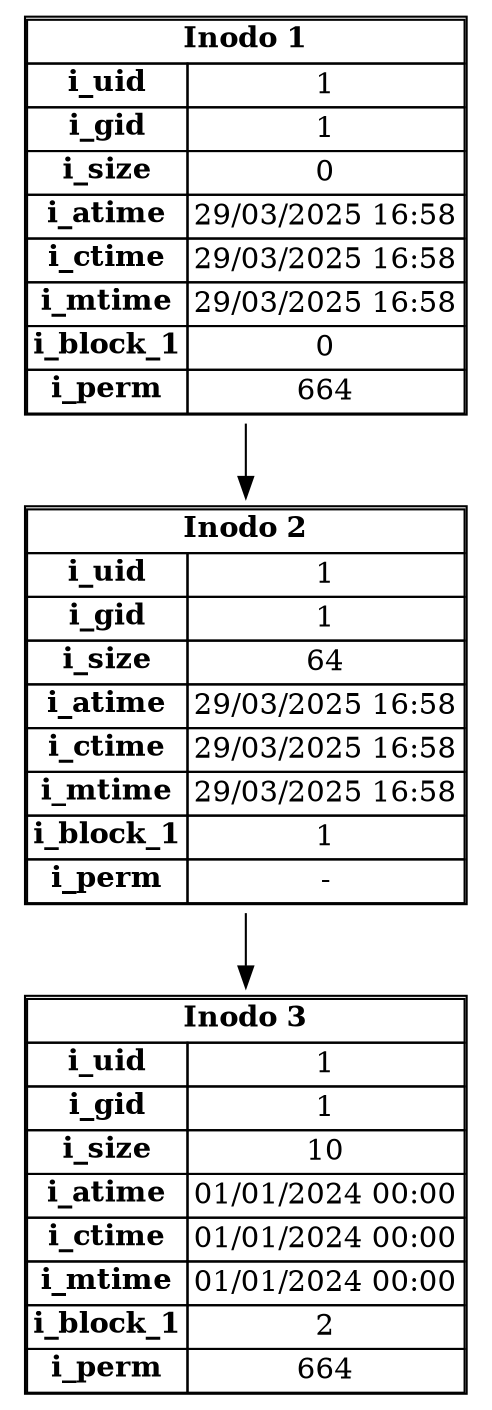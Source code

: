 digraph Inodos {
node [shape=plaintext];
Inodo1 [label=<
<table border='1' cellborder='1' cellspacing='0'>
<tr><td colspan='2'><b>Inodo 1</b></td></tr>
<tr><td><b>i_uid</b></td><td>1</td></tr>
<tr><td><b>i_gid</b></td><td>1</td></tr>
<tr><td><b>i_size</b></td><td>0</td></tr>
<tr><td><b>i_atime</b></td><td>29/03/2025 16:58</td></tr>
<tr><td><b>i_ctime</b></td><td>29/03/2025 16:58</td></tr>
<tr><td><b>i_mtime</b></td><td>29/03/2025 16:58</td></tr>
<tr><td><b>i_block_1</b></td><td>0</td></tr>
<tr><td><b>i_perm</b></td><td>664</td></tr>
</table>>];
Inodo2 [label=<
<table border='1' cellborder='1' cellspacing='0'>
<tr><td colspan='2'><b>Inodo 2</b></td></tr>
<tr><td><b>i_uid</b></td><td>1</td></tr>
<tr><td><b>i_gid</b></td><td>1</td></tr>
<tr><td><b>i_size</b></td><td>64</td></tr>
<tr><td><b>i_atime</b></td><td>29/03/2025 16:58</td></tr>
<tr><td><b>i_ctime</b></td><td>29/03/2025 16:58</td></tr>
<tr><td><b>i_mtime</b></td><td>29/03/2025 16:58</td></tr>
<tr><td><b>i_block_1</b></td><td>1</td></tr>
<tr><td><b>i_perm</b></td><td>-</td></tr>
</table>>];
Inodo1 -> Inodo2;
Inodo3 [label=<
<table border='1' cellborder='1' cellspacing='0'>
<tr><td colspan='2'><b>Inodo 3</b></td></tr>
<tr><td><b>i_uid</b></td><td>1</td></tr>
<tr><td><b>i_gid</b></td><td>1</td></tr>
<tr><td><b>i_size</b></td><td>10</td></tr>
<tr><td><b>i_atime</b></td><td>01/01/2024 00:00</td></tr>
<tr><td><b>i_ctime</b></td><td>01/01/2024 00:00</td></tr>
<tr><td><b>i_mtime</b></td><td>01/01/2024 00:00</td></tr>
<tr><td><b>i_block_1</b></td><td>2</td></tr>
<tr><td><b>i_perm</b></td><td>664</td></tr>
</table>>];
Inodo2 -> Inodo3;
}
